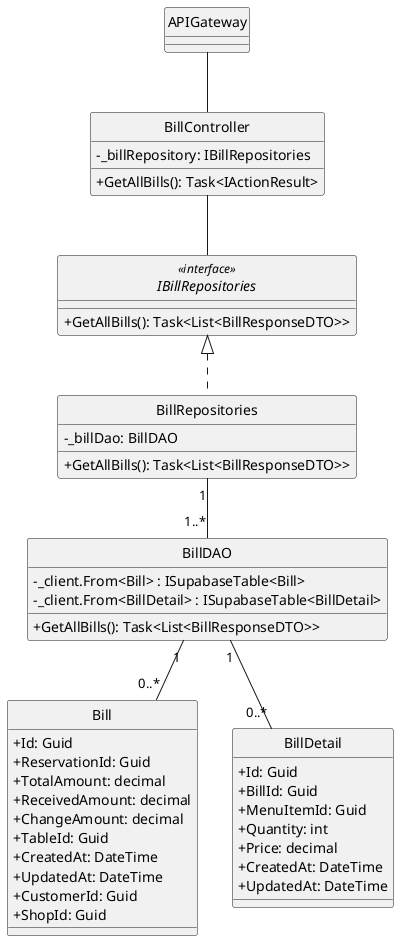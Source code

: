 @startuml
hide circle
skinparam classAttributeIconSize 0

class APIGateway {
}

class BillController {
    - _billRepository: IBillRepositories
    + GetAllBills(): Task<IActionResult>
}

interface IBillRepositories<<interface>> {
    + GetAllBills(): Task<List<BillResponseDTO>>
}

class BillRepositories {
    - _billDao: BillDAO
    + GetAllBills(): Task<List<BillResponseDTO>>
}

class BillDAO {
    - _client.From<Bill> : ISupabaseTable<Bill>
    - _client.From<BillDetail> : ISupabaseTable<BillDetail>
    + GetAllBills(): Task<List<BillResponseDTO>>
}

class Bill {
    + Id: Guid
    + ReservationId: Guid
    + TotalAmount: decimal
    + ReceivedAmount: decimal
    + ChangeAmount: decimal
    + TableId: Guid
    + CreatedAt: DateTime
    + UpdatedAt: DateTime
    + CustomerId: Guid
    + ShopId: Guid
}

class BillDetail {
    + Id: Guid
    + BillId: Guid
    + MenuItemId: Guid
    + Quantity: int
    + Price: decimal
    + CreatedAt: DateTime
    + UpdatedAt: DateTime
}

APIGateway -- BillController

BillController -- IBillRepositories

IBillRepositories <|.. BillRepositories

BillRepositories "1" -- "1..*" BillDAO

BillDAO "1" -- "0..*" Bill

BillDAO "1" -- "0..*" BillDetail
@enduml